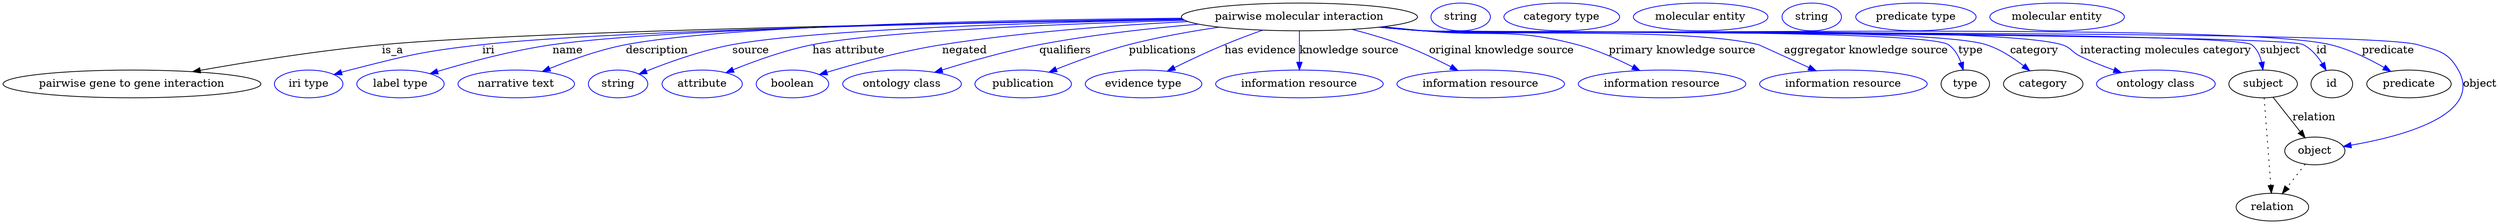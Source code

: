 digraph {
	graph [bb="0,0,3230,283"];
	node [label="\N"];
	"pairwise molecular interaction"	[height=0.5,
		label="pairwise molecular interaction",
		pos="1678,265",
		width=4.2427];
	"pairwise gene to gene interaction"	[height=0.5,
		pos="167.04,178",
		width=4.6399];
	"pairwise molecular interaction" -> "pairwise gene to gene interaction"	[label=is_a,
		lp="505.04,221.5",
		pos="e,245.59,193.91 1527.4,261.88 1254.3,257.65 687.62,247 491.04,229 411.01,221.67 320.69,207.22 255.79,195.73"];
	iri	[color=blue,
		height=0.5,
		label="iri type",
		pos="396.04,178",
		width=1.2277];
	"pairwise molecular interaction" -> iri	[color=blue,
		label=iri,
		lp="629.04,221.5",
		pos="e,428.93,190.23 1527.2,261.92 1278.3,257.98 791.87,248.1 621.04,229 543.68,220.35 524.45,215.26 449.04,196 445.66,195.14 442.18,\
194.18 438.69,193.17",
		style=solid];
	name	[color=blue,
		height=0.5,
		label="label type",
		pos="515.04,178",
		width=1.5707];
	"pairwise molecular interaction" -> name	[color=blue,
		label=name,
		lp="731.04,221.5",
		pos="e,553.22,191.34 1526.5,262.44 1294.9,259.38 863.71,250.89 711.04,229 659.6,221.63 602.15,206.07 562.81,194.26",
		style=solid];
	description	[color=blue,
		height=0.5,
		label="narrative text",
		pos="665.04,178",
		width=2.0943];
	"pairwise molecular interaction" -> description	[color=blue,
		label=description,
		lp="846.54,221.5",
		pos="e,698.71,194.18 1525.9,263.38 1313.5,261.57 939.37,254.7 806.04,229 772.16,222.47 735.47,209.25 708.02,198.05",
		style=solid];
	source	[color=blue,
		height=0.5,
		label=string,
		pos="797.04,178",
		width=1.0652];
	"pairwise molecular interaction" -> source	[color=blue,
		label=source,
		lp="968.04,221.5",
		pos="e,824.03,190.83 1527.7,261.62 1346.2,257.92 1051.9,248.99 944.04,229 905.22,221.81 862.71,206.48 833.43,194.68",
		style=solid];
	"has attribute"	[color=blue,
		height=0.5,
		label=attribute,
		pos="905.04,178",
		width=1.4443];
	"pairwise molecular interaction" -> "has attribute"	[color=blue,
		label="has attribute",
		lp="1095,221.5",
		pos="e,935.85,192.62 1529.8,260.56 1373.1,256.06 1136.7,246.61 1048,229 1012.4,221.92 973.55,207.92 945.36,196.52",
		style=solid];
	negated	[color=blue,
		height=0.5,
		label=boolean,
		pos="1022,178",
		width=1.2999];
	"pairwise molecular interaction" -> negated	[color=blue,
		label=negated,
		lp="1244,221.5",
		pos="e,1056.8,190.23 1534,259.02 1442.2,254.39 1321.2,245.59 1215,229 1163.4,220.93 1105.5,204.98 1066.7,193.26",
		style=solid];
	qualifiers	[color=blue,
		height=0.5,
		label="ontology class",
		pos="1163,178",
		width=2.1304];
	"pairwise molecular interaction" -> qualifiers	[color=blue,
		label=qualifiers,
		lp="1374.5,221.5",
		pos="e,1205.3,193.09 1547.3,255.63 1484.5,250.29 1408.5,241.88 1341,229 1297.9,220.77 1250.1,207.08 1214.9,196.11",
		style=solid];
	publications	[color=blue,
		height=0.5,
		label=publication,
		pos="1320,178",
		width=1.7332];
	"pairwise molecular interaction" -> publications	[color=blue,
		label=publications,
		lp="1501,221.5",
		pos="e,1353.5,193.28 1574.3,251.78 1537,246.29 1494.8,238.79 1457,229 1424.8,220.66 1389.6,207.71 1362.9,197.08",
		style=solid];
	"has evidence"	[color=blue,
		height=0.5,
		label="evidence type",
		pos="1476,178",
		width=2.0943];
	"pairwise molecular interaction" -> "has evidence"	[color=blue,
		label="has evidence",
		lp="1627.5,221.5",
		pos="e,1506.9,194.69 1630.3,247.83 1614.5,242.2 1596.9,235.62 1581,229 1559.3,219.91 1535.5,208.7 1516.1,199.2",
		style=solid];
	"knowledge source"	[color=blue,
		height=0.5,
		label="information resource",
		pos="1678,178",
		width=3.015];
	"pairwise molecular interaction" -> "knowledge source"	[color=blue,
		label="knowledge source",
		lp="1742.5,221.5",
		pos="e,1678,196.18 1678,246.8 1678,235.16 1678,219.55 1678,206.24",
		style=solid];
	"original knowledge source"	[color=blue,
		height=0.5,
		label="information resource",
		pos="1913,178",
		width=3.015];
	"pairwise molecular interaction" -> "original knowledge source"	[color=blue,
		label="original knowledge source",
		lp="1940,221.5",
		pos="e,1883.4,195.49 1746.2,248.84 1767.2,243.42 1790.3,236.71 1811,229 1832.5,220.99 1855.6,209.93 1874.3,200.26",
		style=solid];
	"primary knowledge source"	[color=blue,
		height=0.5,
		label="information resource",
		pos="2148,178",
		width=3.015];
	"pairwise molecular interaction" -> "primary knowledge source"	[color=blue,
		label="primary knowledge source",
		lp="2174,221.5",
		pos="e,2119.2,195.38 1786.9,252.36 1804.7,250.53 1822.9,248.68 1840,247 1928,238.39 1952.6,251.6 2038,229 2063,222.39 2089.4,210.57 2110.1,\
200.08",
		style=solid];
	"aggregator knowledge source"	[color=blue,
		height=0.5,
		label="information resource",
		pos="2383,178",
		width=3.015];
	"pairwise molecular interaction" -> "aggregator knowledge source"	[color=blue,
		label="aggregator knowledge source",
		lp="2412.5,221.5",
		pos="e,2347.7,195.09 1783.8,251.93 1802.5,250.07 1821.8,248.33 1840,247 1936.1,239.97 2179.4,251.34 2273,229 2273.1,228.99 2307.9,213.15 \
2338.4,199.3",
		style=solid];
	type	[height=0.5,
		pos="2541,178",
		width=0.86659];
	"pairwise molecular interaction" -> type	[color=blue,
		label=type,
		lp="2548,221.5",
		pos="e,2538.4,195.94 1782.5,251.83 1801.6,249.94 1821.4,248.22 1840,247 1877.7,244.53 2487.7,250.04 2519,229 2527,223.62 2532.2,214.62 \
2535.4,205.73",
		style=solid];
	category	[height=0.5,
		pos="2642,178",
		width=1.4263];
	"pairwise molecular interaction" -> category	[color=blue,
		label=category,
		lp="2630.5,221.5",
		pos="e,2624.4,195.19 1782.5,251.8 1801.6,249.92 1821.4,248.21 1840,247 1920.8,241.77 2491,253.64 2568,229 2585.8,223.33 2603.1,211.98 \
2616.6,201.52",
		style=solid];
	"interacting molecules category"	[color=blue,
		height=0.5,
		label="ontology class",
		pos="2788,178",
		width=2.1304];
	"pairwise molecular interaction" -> "interacting molecules category"	[color=blue,
		label="interacting molecules category",
		lp="2801,221.5",
		pos="e,2743.3,192.71 1782.1,251.8 1801.3,249.9 1821.3,248.19 1840,247 1931.7,241.2 2578.1,255.27 2666,229 2678.1,225.4 2678.7,219.48 \
2690,214 2703.8,207.35 2719.1,201.27 2733.5,196.12",
		style=solid];
	subject	[height=0.5,
		pos="2927,178",
		width=1.2277];
	"pairwise molecular interaction" -> subject	[color=blue,
		label=subject,
		lp="2949,221.5",
		pos="e,2926.8,196.26 1781.6,251.76 1801,249.86 1821.1,248.15 1840,247 1869.8,245.19 2888.3,246.98 2912,229 2919.2,223.57 2923.1,214.85 \
2925.1,206.19",
		style=solid];
	id	[height=0.5,
		pos="3016,178",
		width=0.75];
	"pairwise molecular interaction" -> id	[color=blue,
		label=id,
		lp="3003,221.5",
		pos="e,3008.7,195.74 1781.6,251.75 1801,249.85 1821.1,248.14 1840,247 1871.6,245.1 2950.9,243.46 2979,229 2989.4,223.69 2997.6,214.01 \
3003.6,204.57",
		style=solid];
	predicate	[height=0.5,
		pos="3116,178",
		width=1.5165];
	"pairwise molecular interaction" -> predicate	[color=blue,
		label=predicate,
		lp="3089,221.5",
		pos="e,3092.4,194.31 1781.6,251.74 1801,249.84 1821.1,248.14 1840,247 1970.3,239.18 2887.2,259.45 3014,229 3038.7,223.08 3064.3,210.49 \
3083.7,199.42",
		style=solid];
	object	[height=0.5,
		pos="2994,91",
		width=1.0832];
	"pairwise molecular interaction" -> object	[color=blue,
		label=object,
		lp="3208,178",
		pos="e,3031.1,96.84 1781.6,251.72 1801,249.82 1821.1,248.12 1840,247 1911.4,242.76 3058.4,249.14 3127,229 3153.7,221.19 3166.6,220.26 \
3180,196 3212.5,137.51 3106.3,109.76 3041.1,98.507",
		style=solid];
	association_type	[color=blue,
		height=0.5,
		label=string,
		pos="1887,265",
		width=1.0652];
	association_category	[color=blue,
		height=0.5,
		label="category type",
		pos="2018,265",
		width=2.0762];
	subject -> object	[label=relation,
		lp="2993,134.5",
		pos="e,2981.4,108.05 2940,160.61 2949.9,147.95 2963.9,130.24 2975.1,115.98"];
	relation	[height=0.5,
		pos="2939,18",
		width=1.2999];
	subject -> relation	[pos="e,2937.7,36.188 2928.3,159.79 2930.4,132.48 2934.5,78.994 2937,46.38",
		style=dotted];
	"pairwise molecular interaction_subject"	[color=blue,
		height=0.5,
		label="molecular entity",
		pos="2198,265",
		width=2.4192];
	"pairwise molecular interaction_id"	[color=blue,
		height=0.5,
		label=string,
		pos="2341,265",
		width=1.0652];
	"pairwise molecular interaction_predicate"	[color=blue,
		height=0.5,
		label="predicate type",
		pos="2475,265",
		width=2.1665];
	object -> relation	[pos="e,2951.8,35.54 2981.6,73.889 2974.6,64.939 2965.9,53.617 2958.1,43.584",
		style=dotted];
	"pairwise molecular interaction_object"	[color=blue,
		height=0.5,
		label="molecular entity",
		pos="2658,265",
		width=2.4192];
}
